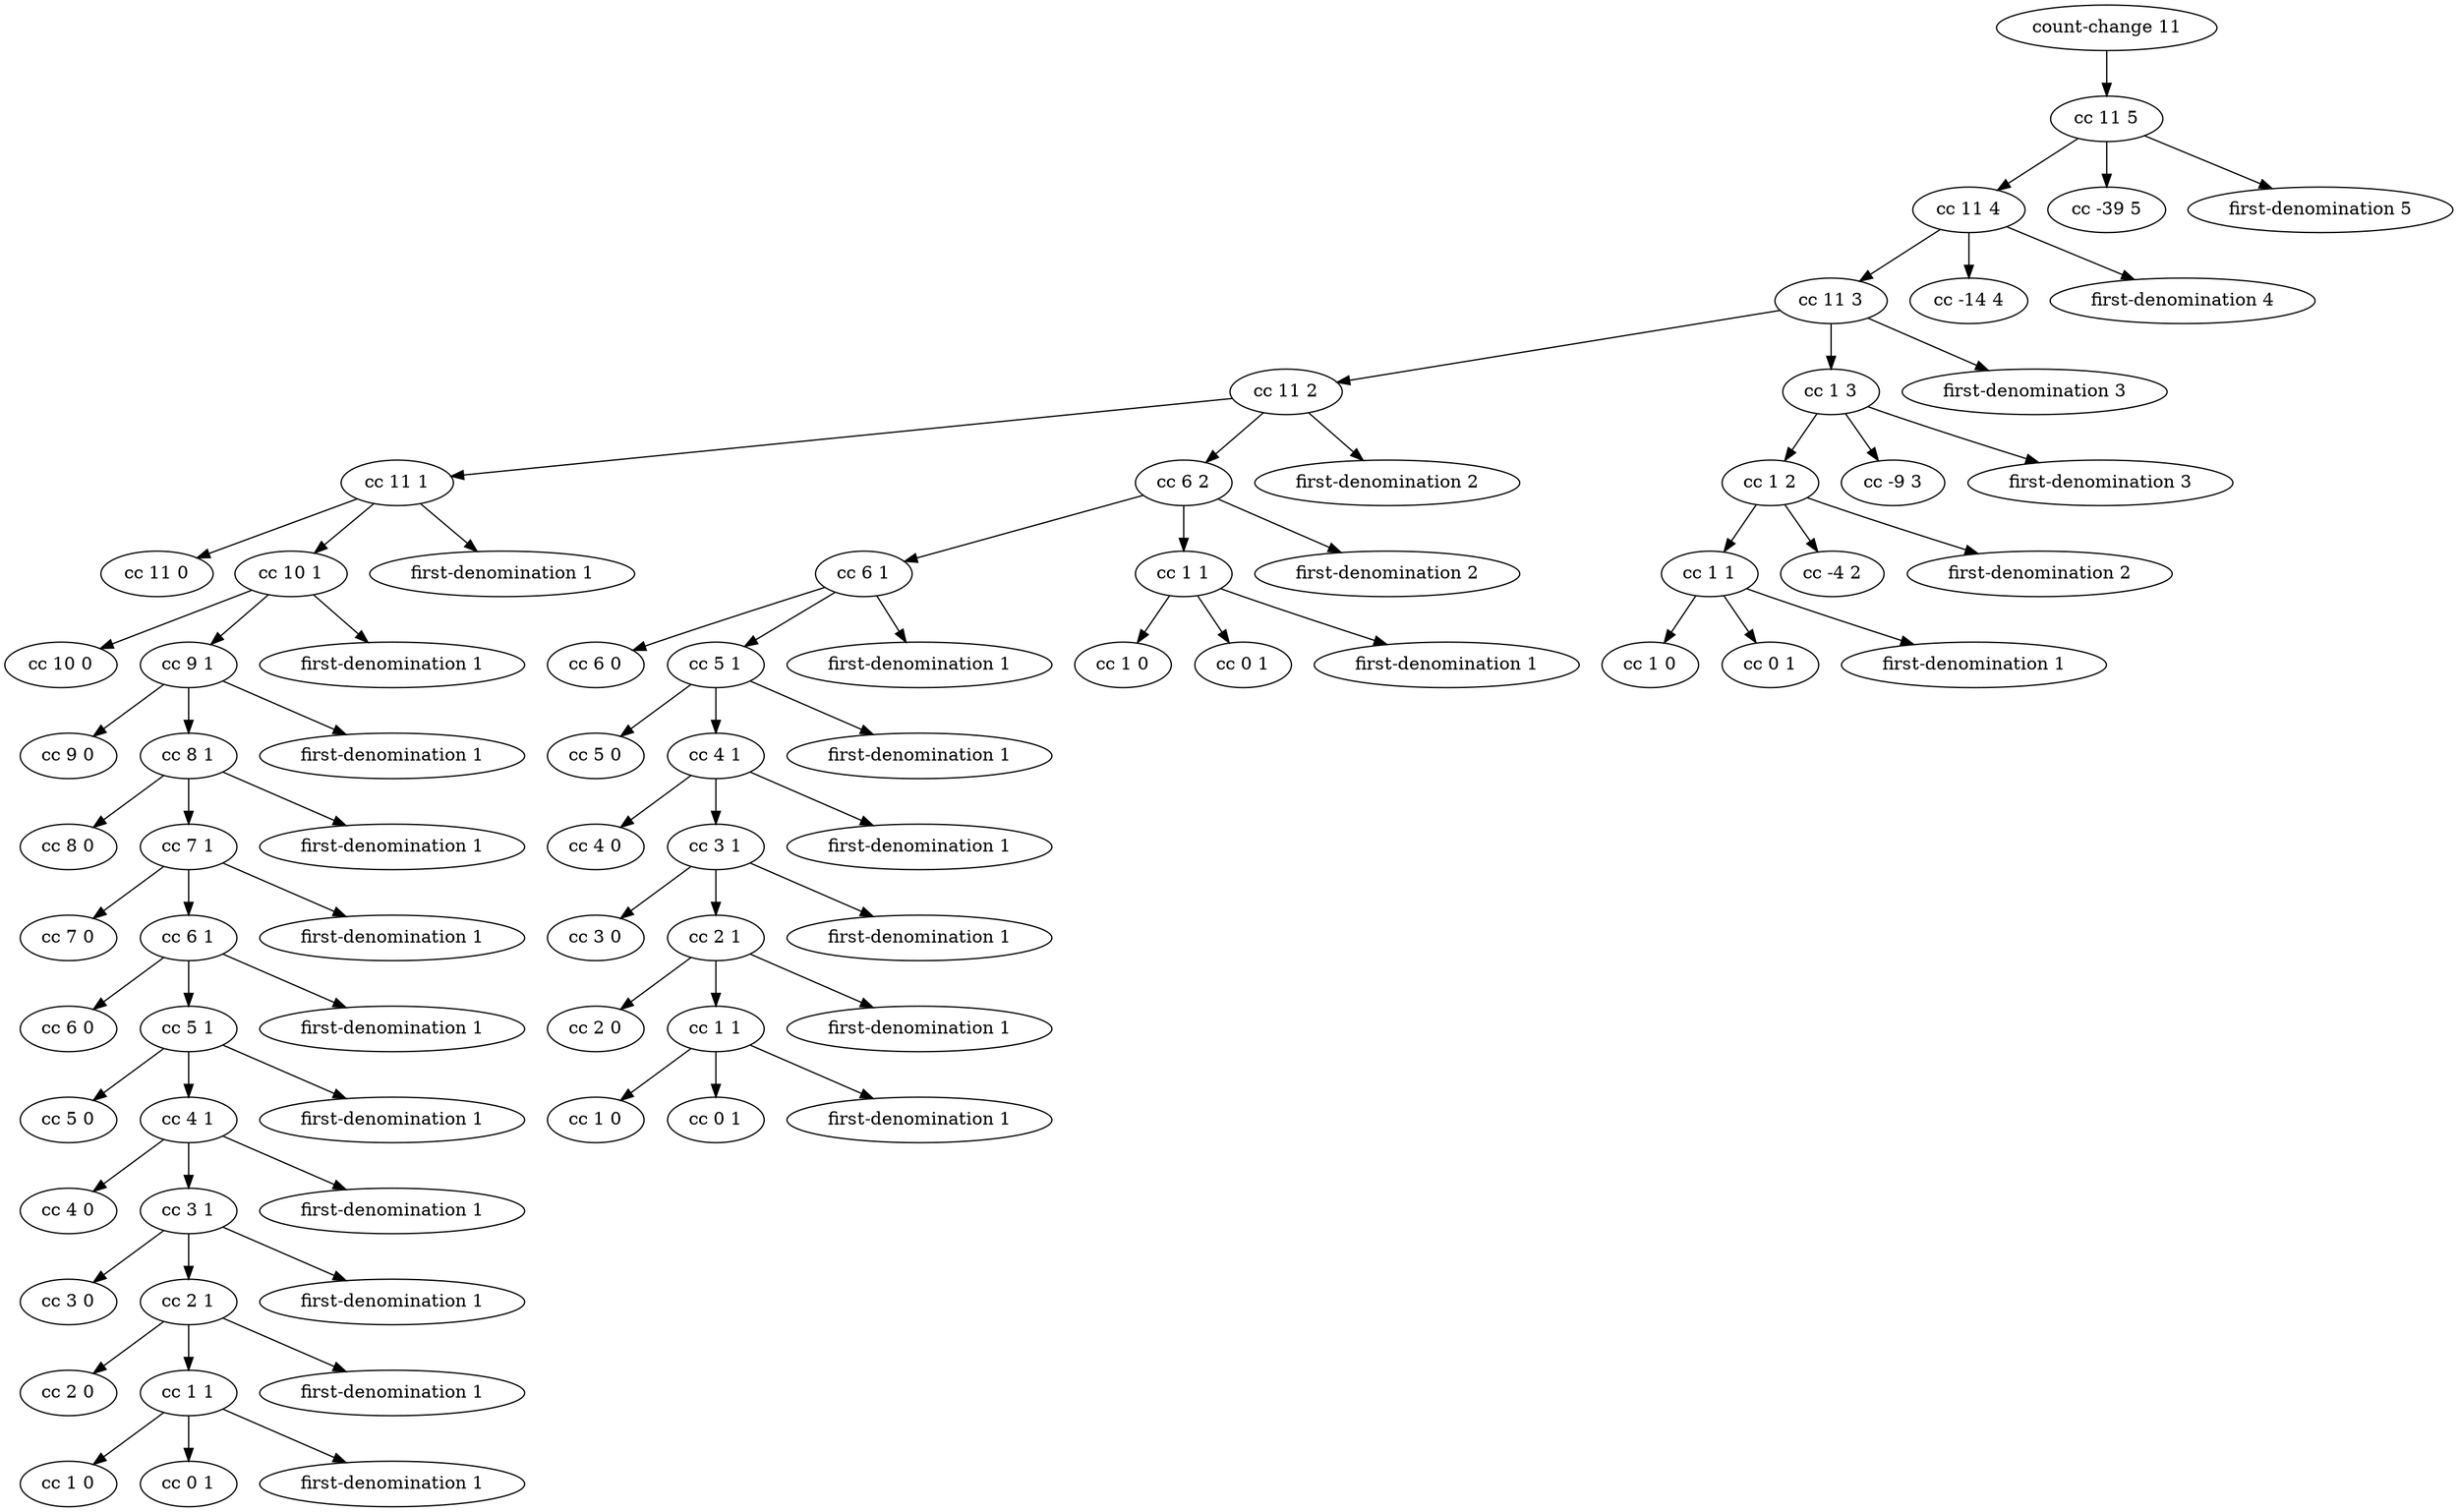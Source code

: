 digraph G {
  "count-change 11" -> "cc 11 5"
  "cc 11 5" -> "cc 11 4"
  "cc 11 5" -> "cc -39 5"
  "cc 11 5" -> "first-denomination 5"
  "cc 11 4" -> "cc 11 3"
  "cc 11 4" -> "cc -14 4"
  "cc 11 4" -> "first-denomination 4"
  "cc 11 3" -> "cc 11 2"
  "cc 11 3" -> "cc 1 3"
  "cc 11 3" -> a
  a [label="first-denomination 3"]
  "cc 11 2" -> "cc 11 1"
  "cc 11 2" -> "cc 6 2"
  "cc 11 2" -> c
  c [label="first-denomination 2"]
  "cc 1 3" -> "cc 1 2"
  "cc 1 3" -> "cc -9 3"
  "cc 1 3" -> b
  b [label="first-denomination 3"]
  "cc 1 2" -> "cc 1 1"
  "cc 1 2" -> "cc -4 2"
  "cc 1 2" -> d
  d [label="first-denomination 2"]
  "cc 1 1" -> "cc 1 0"
  "cc 1 1" -> "cc 0 1"
  "cc 1 1" -> e
  e [label="first-denomination 1"]
  "cc 11 1" -> "cc 11 0"
  "cc 11 1" -> "cc 10 1"
  "cc 11 1" -> f
  f [label="first-denomination 1"]
  "cc 10 1" -> "cc 10 0"
  "cc 10 1" -> "cc 9 1"
  "cc 10 1" -> g
  g [label="first-denomination 1"]
  "cc 9 1" -> "cc 9 0"
  "cc 9 1" -> "cc 8 1"
  "cc 9 1" -> h
  h [label="first-denomination 1"]
  "cc 8 1" -> "cc 8 0"
  "cc 8 1" -> "cc 7 1"
  "cc 8 1" -> i
  i [label="first-denomination 1"]
  "cc 7 1" -> "cc 7 0"
  "cc 7 1" -> "cc 6 1"
  "cc 7 1" -> j
  j [label="first-denomination 1"]
  "cc 6 1" -> "cc 6 0"
  "cc 6 1" -> "cc 5 1"
  "cc 6 1" -> k
  k [label="first-denomination 1"]
  "cc 5 1" -> "cc 5 0"
  "cc 5 1" -> "cc 4 1"
  "cc 5 1" -> l
  l [label="first-denomination 1"]
  "cc 4 1" -> "cc 4 0"
  "cc 4 1" -> "cc 3 1"
  "cc 4 1" -> m
  m [label="first-denomination 1"]
  "cc 3 1" -> "cc 3 0"
  "cc 3 1" -> "cc 2 1"
  "cc 3 1" -> n
  n [label="first-denomination 1"]
  "cc 2 1" -> "cc 2 0"
  "cc 2 1" -> p
  p [label="cc 1 1"]
  "cc 2 1" -> o
  o [label="first-denomination 1"]
  p -> q
  q [label="cc 1 0"]
  p -> r
  r [label="cc 0 1"]
  p -> s
  s [label="first-denomination 1"]
  "cc 6 2" -> t
  t [label = "cc 6 1"]
  "cc 6 2" -> u
  u [label = "cc 1 1"]
  "cc 6 2" -> v
  v [label = "first-denomination 2"]
  u -> w
  w [label = "cc 1 0"]
  u -> x
  x [label = "cc 0 1"]
  u -> y
  y [label = "first-denomination 1"]
  t -> aa
  aa [label = "cc 6 0"]
  t -> ab
  ab [label = "cc 5 1"]
  t -> ac
  ac [label = "first-denomination 1"]
  ab -> ad
  ad [label = "cc 5 0"]
  ab -> ae
  ae [label = "cc 4 1"]
  ab -> af
  af [label = "first-denomination 1"]
  ae -> ag
  ag [label = "cc 4 0"]
  ae -> ah
  ah [label = "cc 3 1"]
  ae -> ai
  ai [label = "first-denomination 1"]
  ah -> aj
  aj [label = "cc 3 0"]
  ah -> ak
  ak [label = "cc 2 1"]
  ah -> al
  al [label = "first-denomination 1"]
  ak -> am
  am [label = "cc 2 0"]
  ak -> an
  an [label = "cc 1 1"]
  ak -> ao
  ao [label = "first-denomination 1"]
  an -> ap
  ap [label = "cc 1 0"]
  an -> aq
  aq [label = "cc 0 1"]
  an -> ar
  ar [label = "first-denomination 1"]
} 
